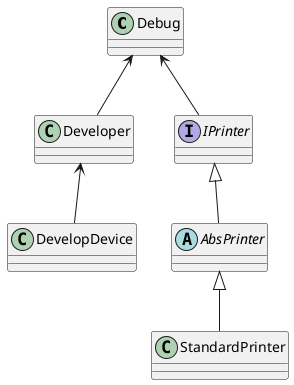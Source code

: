 @startuml

class Debug
class Developer
class DevelopDevice
class StandardPrinter

interface IPrinter
abstract AbsPrinter

IPrinter <|--AbsPrinter
AbsPrinter <|--StandardPrinter

Debug <-- Developer
Debug <-- IPrinter

Developer<-- DevelopDevice

@enduml